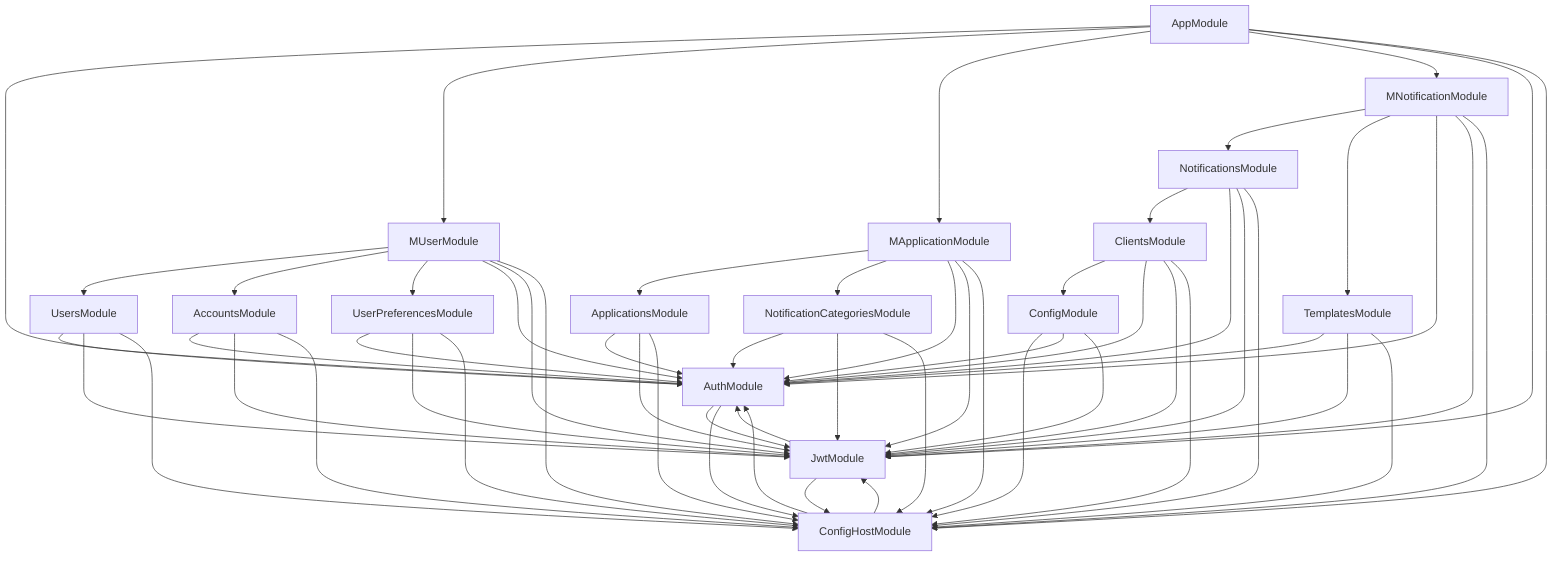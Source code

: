 flowchart TD
  AuthModule-->JwtModule
  JwtModule-->AuthModule
  JwtModule-->ConfigHostModule
  ConfigHostModule-->AuthModule
  ConfigHostModule-->JwtModule
  AuthModule-->ConfigHostModule
  AppModule-->AuthModule
  AppModule-->MUserModule
  MUserModule-->UsersModule
  UsersModule-->AuthModule
  UsersModule-->JwtModule
  UsersModule-->ConfigHostModule
  MUserModule-->AccountsModule
  AccountsModule-->AuthModule
  AccountsModule-->JwtModule
  AccountsModule-->ConfigHostModule
  MUserModule-->UserPreferencesModule
  UserPreferencesModule-->AuthModule
  UserPreferencesModule-->JwtModule
  UserPreferencesModule-->ConfigHostModule
  MUserModule-->AuthModule
  MUserModule-->JwtModule
  MUserModule-->ConfigHostModule
  AppModule-->MApplicationModule
  MApplicationModule-->ApplicationsModule
  ApplicationsModule-->AuthModule
  ApplicationsModule-->JwtModule
  ApplicationsModule-->ConfigHostModule
  MApplicationModule-->NotificationCategoriesModule
  NotificationCategoriesModule-->AuthModule
  NotificationCategoriesModule-->JwtModule
  NotificationCategoriesModule-->ConfigHostModule
  MApplicationModule-->AuthModule
  MApplicationModule-->JwtModule
  MApplicationModule-->ConfigHostModule
  AppModule-->MNotificationModule
  MNotificationModule-->NotificationsModule
  NotificationsModule-->ClientsModule
  ClientsModule-->ConfigModule
  ConfigModule-->ConfigHostModule
  ConfigModule-->AuthModule
  ConfigModule-->JwtModule
  ClientsModule-->AuthModule
  ClientsModule-->JwtModule
  ClientsModule-->ConfigHostModule
  NotificationsModule-->AuthModule
  NotificationsModule-->JwtModule
  NotificationsModule-->ConfigHostModule
  MNotificationModule-->TemplatesModule
  TemplatesModule-->AuthModule
  TemplatesModule-->JwtModule
  TemplatesModule-->ConfigHostModule
  MNotificationModule-->AuthModule
  MNotificationModule-->JwtModule
  MNotificationModule-->ConfigHostModule
  AppModule-->JwtModule
  AppModule-->ConfigHostModule